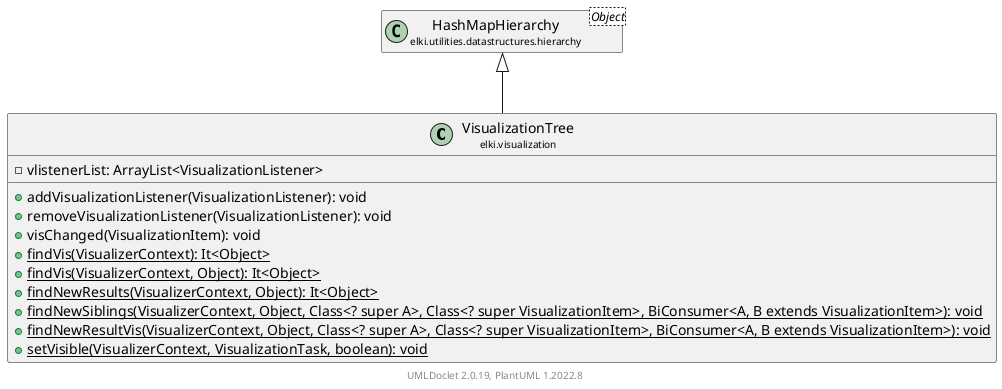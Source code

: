 @startuml
    remove .*\.(Instance|Par|Parameterizer|Factory)$
    set namespaceSeparator none
    hide empty fields
    hide empty methods

    class "<size:14>VisualizationTree\n<size:10>elki.visualization" as elki.visualization.VisualizationTree [[VisualizationTree.html]] {
        -vlistenerList: ArrayList<VisualizationListener>
        +addVisualizationListener(VisualizationListener): void
        +removeVisualizationListener(VisualizationListener): void
        +visChanged(VisualizationItem): void
        {static} +findVis(VisualizerContext): It<Object>
        {static} +findVis(VisualizerContext, Object): It<Object>
        {static} +findNewResults(VisualizerContext, Object): It<Object>
        {static} +findNewSiblings(VisualizerContext, Object, Class<? super A>, Class<? super VisualizationItem>, BiConsumer<A, B extends VisualizationItem>): void
        {static} +findNewResultVis(VisualizerContext, Object, Class<? super A>, Class<? super VisualizationItem>, BiConsumer<A, B extends VisualizationItem>): void
        {static} +setVisible(VisualizerContext, VisualizationTask, boolean): void
    }

    class "<size:14>HashMapHierarchy\n<size:10>elki.utilities.datastructures.hierarchy" as elki.utilities.datastructures.hierarchy.HashMapHierarchy<Object> [[../utilities/datastructures/hierarchy/HashMapHierarchy.html]]

    elki.utilities.datastructures.hierarchy.HashMapHierarchy <|-- elki.visualization.VisualizationTree

    center footer UMLDoclet 2.0.19, PlantUML 1.2022.8
@enduml
